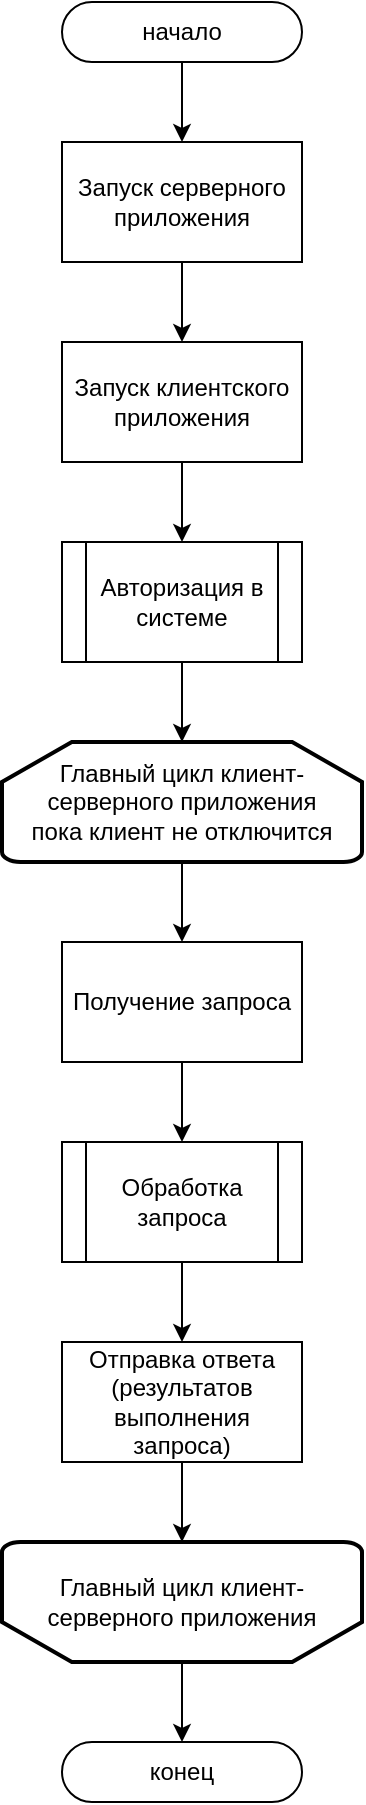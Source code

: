 <mxfile version="27.0.5" pages="3">
  <diagram name="1" id="6I5VTatfKLzJEhaPu0ef">
    <mxGraphModel dx="433" dy="670" grid="1" gridSize="10" guides="1" tooltips="1" connect="1" arrows="1" fold="1" page="1" pageScale="1" pageWidth="850" pageHeight="1100" math="0" shadow="0">
      <root>
        <mxCell id="0" />
        <mxCell id="1" parent="0" />
        <mxCell id="orGmKh004Mk4oMPVxaNo-13" value="" style="edgeStyle=orthogonalEdgeStyle;rounded=0;orthogonalLoop=1;jettySize=auto;html=1;" edge="1" parent="1" source="orGmKh004Mk4oMPVxaNo-1" target="orGmKh004Mk4oMPVxaNo-2">
          <mxGeometry relative="1" as="geometry" />
        </mxCell>
        <mxCell id="orGmKh004Mk4oMPVxaNo-1" value="начало" style="rounded=1;whiteSpace=wrap;html=1;arcSize=50;" vertex="1" parent="1">
          <mxGeometry x="360" y="50" width="120" height="30" as="geometry" />
        </mxCell>
        <mxCell id="orGmKh004Mk4oMPVxaNo-14" value="" style="edgeStyle=orthogonalEdgeStyle;rounded=0;orthogonalLoop=1;jettySize=auto;html=1;" edge="1" parent="1" source="orGmKh004Mk4oMPVxaNo-2" target="orGmKh004Mk4oMPVxaNo-3">
          <mxGeometry relative="1" as="geometry" />
        </mxCell>
        <mxCell id="orGmKh004Mk4oMPVxaNo-2" value="Запуск серверного приложения" style="rounded=0;whiteSpace=wrap;html=1;" vertex="1" parent="1">
          <mxGeometry x="360" y="120" width="120" height="60" as="geometry" />
        </mxCell>
        <mxCell id="orGmKh004Mk4oMPVxaNo-15" value="" style="edgeStyle=orthogonalEdgeStyle;rounded=0;orthogonalLoop=1;jettySize=auto;html=1;" edge="1" parent="1" source="orGmKh004Mk4oMPVxaNo-3" target="orGmKh004Mk4oMPVxaNo-5">
          <mxGeometry relative="1" as="geometry" />
        </mxCell>
        <mxCell id="orGmKh004Mk4oMPVxaNo-3" value="Запуск клиентского приложения" style="rounded=0;whiteSpace=wrap;html=1;" vertex="1" parent="1">
          <mxGeometry x="360" y="220" width="120" height="60" as="geometry" />
        </mxCell>
        <mxCell id="orGmKh004Mk4oMPVxaNo-16" value="" style="edgeStyle=orthogonalEdgeStyle;rounded=0;orthogonalLoop=1;jettySize=auto;html=1;" edge="1" parent="1" source="orGmKh004Mk4oMPVxaNo-5" target="orGmKh004Mk4oMPVxaNo-6">
          <mxGeometry relative="1" as="geometry" />
        </mxCell>
        <mxCell id="orGmKh004Mk4oMPVxaNo-5" value="Авторизация в системе" style="shape=process;whiteSpace=wrap;html=1;backgroundOutline=1;" vertex="1" parent="1">
          <mxGeometry x="360" y="320" width="120" height="60" as="geometry" />
        </mxCell>
        <mxCell id="orGmKh004Mk4oMPVxaNo-17" value="" style="edgeStyle=orthogonalEdgeStyle;rounded=0;orthogonalLoop=1;jettySize=auto;html=1;" edge="1" parent="1" source="orGmKh004Mk4oMPVxaNo-6" target="orGmKh004Mk4oMPVxaNo-7">
          <mxGeometry relative="1" as="geometry" />
        </mxCell>
        <mxCell id="orGmKh004Mk4oMPVxaNo-6" value="Главный цикл клиент-серверного приложения&lt;div&gt;пока клиент не отключится&lt;/div&gt;" style="strokeWidth=2;html=1;shape=mxgraph.flowchart.loop_limit;whiteSpace=wrap;" vertex="1" parent="1">
          <mxGeometry x="330" y="420" width="180" height="60" as="geometry" />
        </mxCell>
        <mxCell id="orGmKh004Mk4oMPVxaNo-18" value="" style="edgeStyle=orthogonalEdgeStyle;rounded=0;orthogonalLoop=1;jettySize=auto;html=1;" edge="1" parent="1" source="orGmKh004Mk4oMPVxaNo-7" target="orGmKh004Mk4oMPVxaNo-8">
          <mxGeometry relative="1" as="geometry" />
        </mxCell>
        <mxCell id="orGmKh004Mk4oMPVxaNo-7" value="Получение запроса" style="rounded=0;whiteSpace=wrap;html=1;" vertex="1" parent="1">
          <mxGeometry x="360" y="520" width="120" height="60" as="geometry" />
        </mxCell>
        <mxCell id="orGmKh004Mk4oMPVxaNo-19" value="" style="edgeStyle=orthogonalEdgeStyle;rounded=0;orthogonalLoop=1;jettySize=auto;html=1;" edge="1" parent="1" source="orGmKh004Mk4oMPVxaNo-8" target="orGmKh004Mk4oMPVxaNo-9">
          <mxGeometry relative="1" as="geometry" />
        </mxCell>
        <mxCell id="orGmKh004Mk4oMPVxaNo-8" value="Обработка запроса" style="shape=process;whiteSpace=wrap;html=1;backgroundOutline=1;" vertex="1" parent="1">
          <mxGeometry x="360" y="620" width="120" height="60" as="geometry" />
        </mxCell>
        <mxCell id="orGmKh004Mk4oMPVxaNo-20" value="" style="edgeStyle=orthogonalEdgeStyle;rounded=0;orthogonalLoop=1;jettySize=auto;html=1;" edge="1" parent="1" source="orGmKh004Mk4oMPVxaNo-9" target="orGmKh004Mk4oMPVxaNo-11">
          <mxGeometry relative="1" as="geometry" />
        </mxCell>
        <mxCell id="orGmKh004Mk4oMPVxaNo-9" value="Отправка ответа (результатов выполнения запроса)" style="rounded=0;whiteSpace=wrap;html=1;" vertex="1" parent="1">
          <mxGeometry x="360" y="720" width="120" height="60" as="geometry" />
        </mxCell>
        <mxCell id="orGmKh004Mk4oMPVxaNo-10" value="" style="strokeWidth=2;html=1;shape=mxgraph.flowchart.loop_limit;whiteSpace=wrap;rotation=-180;verticalAlign=middle;" vertex="1" parent="1">
          <mxGeometry x="330" y="820" width="180" height="60" as="geometry" />
        </mxCell>
        <mxCell id="orGmKh004Mk4oMPVxaNo-21" value="" style="edgeStyle=orthogonalEdgeStyle;rounded=0;orthogonalLoop=1;jettySize=auto;html=1;" edge="1" parent="1" source="orGmKh004Mk4oMPVxaNo-11" target="orGmKh004Mk4oMPVxaNo-12">
          <mxGeometry relative="1" as="geometry" />
        </mxCell>
        <mxCell id="orGmKh004Mk4oMPVxaNo-11" value="Главный цикл клиент-серверного приложения" style="text;html=1;align=center;verticalAlign=middle;whiteSpace=wrap;rounded=0;" vertex="1" parent="1">
          <mxGeometry x="330" y="820" width="180" height="60" as="geometry" />
        </mxCell>
        <mxCell id="orGmKh004Mk4oMPVxaNo-12" value="конец" style="rounded=1;whiteSpace=wrap;html=1;arcSize=50;" vertex="1" parent="1">
          <mxGeometry x="360" y="920" width="120" height="30" as="geometry" />
        </mxCell>
      </root>
    </mxGraphModel>
  </diagram>
  <diagram name="2" id="_Zq8dwYKqj6cQqcZEp-H">
    <mxGraphModel dx="1166" dy="1803" grid="1" gridSize="10" guides="1" tooltips="1" connect="1" arrows="1" fold="1" page="1" pageScale="1" pageWidth="850" pageHeight="1100" math="0" shadow="0">
      <root>
        <mxCell id="kQYdIMcMyQ_vbMigzs6L-0" />
        <mxCell id="kQYdIMcMyQ_vbMigzs6L-1" parent="kQYdIMcMyQ_vbMigzs6L-0" />
        <mxCell id="Ai3vFfSPBegDpQi5J3tm-2" value="" style="edgeStyle=orthogonalEdgeStyle;rounded=0;orthogonalLoop=1;jettySize=auto;html=1;" edge="1" parent="kQYdIMcMyQ_vbMigzs6L-1" source="kQYdIMcMyQ_vbMigzs6L-3" target="strbagAaxYW8DT9C4-lS-0">
          <mxGeometry relative="1" as="geometry" />
        </mxCell>
        <mxCell id="kQYdIMcMyQ_vbMigzs6L-3" value="начало" style="rounded=1;whiteSpace=wrap;html=1;arcSize=50;" vertex="1" parent="kQYdIMcMyQ_vbMigzs6L-1">
          <mxGeometry x="360" y="50" width="120" height="30" as="geometry" />
        </mxCell>
        <mxCell id="Ai3vFfSPBegDpQi5J3tm-3" value="" style="edgeStyle=orthogonalEdgeStyle;rounded=0;orthogonalLoop=1;jettySize=auto;html=1;" edge="1" parent="kQYdIMcMyQ_vbMigzs6L-1" source="strbagAaxYW8DT9C4-lS-0" target="-I8K64xeSMJFy18jfIRq-0">
          <mxGeometry relative="1" as="geometry" />
        </mxCell>
        <mxCell id="strbagAaxYW8DT9C4-lS-0" value="Ввод имени пользователя и пароля" style="shape=parallelogram;perimeter=parallelogramPerimeter;whiteSpace=wrap;html=1;fixedSize=1;" vertex="1" parent="kQYdIMcMyQ_vbMigzs6L-1">
          <mxGeometry x="360" y="120" width="120" height="60" as="geometry" />
        </mxCell>
        <mxCell id="Ai3vFfSPBegDpQi5J3tm-4" value="" style="edgeStyle=orthogonalEdgeStyle;rounded=0;orthogonalLoop=1;jettySize=auto;html=1;" edge="1" parent="kQYdIMcMyQ_vbMigzs6L-1" source="-I8K64xeSMJFy18jfIRq-0" target="-I8K64xeSMJFy18jfIRq-1">
          <mxGeometry relative="1" as="geometry" />
        </mxCell>
        <mxCell id="-I8K64xeSMJFy18jfIRq-0" value="Отправка запроса на авторизацию" style="rounded=0;whiteSpace=wrap;html=1;" vertex="1" parent="kQYdIMcMyQ_vbMigzs6L-1">
          <mxGeometry x="360" y="220" width="120" height="60" as="geometry" />
        </mxCell>
        <mxCell id="Ai3vFfSPBegDpQi5J3tm-5" value="" style="edgeStyle=orthogonalEdgeStyle;rounded=0;orthogonalLoop=1;jettySize=auto;html=1;" edge="1" parent="kQYdIMcMyQ_vbMigzs6L-1" source="-I8K64xeSMJFy18jfIRq-1" target="Ai3vFfSPBegDpQi5J3tm-0">
          <mxGeometry relative="1" as="geometry" />
        </mxCell>
        <mxCell id="-I8K64xeSMJFy18jfIRq-1" value="Подключение к БД" style="rounded=0;whiteSpace=wrap;html=1;" vertex="1" parent="kQYdIMcMyQ_vbMigzs6L-1">
          <mxGeometry x="360" y="320" width="120" height="60" as="geometry" />
        </mxCell>
        <mxCell id="Ai3vFfSPBegDpQi5J3tm-6" value="" style="edgeStyle=orthogonalEdgeStyle;rounded=0;orthogonalLoop=1;jettySize=auto;html=1;" edge="1" parent="kQYdIMcMyQ_vbMigzs6L-1" source="Ai3vFfSPBegDpQi5J3tm-0" target="Ai3vFfSPBegDpQi5J3tm-1">
          <mxGeometry relative="1" as="geometry" />
        </mxCell>
        <mxCell id="Ai3vFfSPBegDpQi5J3tm-0" value="Отправить запрос на проверку существования пользователя" style="rounded=0;whiteSpace=wrap;html=1;" vertex="1" parent="kQYdIMcMyQ_vbMigzs6L-1">
          <mxGeometry x="360" y="420" width="120" height="60" as="geometry" />
        </mxCell>
        <mxCell id="Ai3vFfSPBegDpQi5J3tm-9" style="edgeStyle=orthogonalEdgeStyle;rounded=0;orthogonalLoop=1;jettySize=auto;html=1;entryX=0.5;entryY=0;entryDx=0;entryDy=0;" edge="1" parent="kQYdIMcMyQ_vbMigzs6L-1" source="Ai3vFfSPBegDpQi5J3tm-1" target="Ai3vFfSPBegDpQi5J3tm-7">
          <mxGeometry relative="1" as="geometry" />
        </mxCell>
        <mxCell id="Ai3vFfSPBegDpQi5J3tm-51" value="Нет" style="edgeLabel;html=1;align=center;verticalAlign=middle;resizable=0;points=[];" vertex="1" connectable="0" parent="Ai3vFfSPBegDpQi5J3tm-9">
          <mxGeometry x="-0.459" y="2" relative="1" as="geometry">
            <mxPoint y="-22" as="offset" />
          </mxGeometry>
        </mxCell>
        <mxCell id="Ai3vFfSPBegDpQi5J3tm-12" style="edgeStyle=orthogonalEdgeStyle;rounded=0;orthogonalLoop=1;jettySize=auto;html=1;entryX=0.5;entryY=0;entryDx=0;entryDy=0;" edge="1" parent="kQYdIMcMyQ_vbMigzs6L-1" source="Ai3vFfSPBegDpQi5J3tm-1" target="Ai3vFfSPBegDpQi5J3tm-11">
          <mxGeometry relative="1" as="geometry" />
        </mxCell>
        <mxCell id="Ai3vFfSPBegDpQi5J3tm-50" value="Да" style="edgeLabel;html=1;align=center;verticalAlign=middle;resizable=0;points=[];" vertex="1" connectable="0" parent="Ai3vFfSPBegDpQi5J3tm-12">
          <mxGeometry x="-0.436" y="3" relative="1" as="geometry">
            <mxPoint x="-8" y="-17" as="offset" />
          </mxGeometry>
        </mxCell>
        <mxCell id="Ai3vFfSPBegDpQi5J3tm-1" value="Пользователь существует?" style="rhombus;whiteSpace=wrap;html=1;" vertex="1" parent="kQYdIMcMyQ_vbMigzs6L-1">
          <mxGeometry x="350" y="520" width="140" height="80" as="geometry" />
        </mxCell>
        <mxCell id="Ai3vFfSPBegDpQi5J3tm-10" value="" style="edgeStyle=orthogonalEdgeStyle;rounded=0;orthogonalLoop=1;jettySize=auto;html=1;" edge="1" parent="kQYdIMcMyQ_vbMigzs6L-1" source="Ai3vFfSPBegDpQi5J3tm-7" target="Ai3vFfSPBegDpQi5J3tm-8">
          <mxGeometry relative="1" as="geometry" />
        </mxCell>
        <mxCell id="Ai3vFfSPBegDpQi5J3tm-7" value="Отправить отказ в авторизации" style="rounded=0;whiteSpace=wrap;html=1;" vertex="1" parent="kQYdIMcMyQ_vbMigzs6L-1">
          <mxGeometry x="200" y="640" width="120" height="60" as="geometry" />
        </mxCell>
        <mxCell id="Ai3vFfSPBegDpQi5J3tm-49" style="edgeStyle=orthogonalEdgeStyle;rounded=0;orthogonalLoop=1;jettySize=auto;html=1;entryX=0.5;entryY=0;entryDx=0;entryDy=0;" edge="1" parent="kQYdIMcMyQ_vbMigzs6L-1" source="Ai3vFfSPBegDpQi5J3tm-8" target="Ai3vFfSPBegDpQi5J3tm-46">
          <mxGeometry relative="1" as="geometry">
            <Array as="points">
              <mxPoint x="260" y="1370" />
              <mxPoint x="420" y="1370" />
            </Array>
          </mxGeometry>
        </mxCell>
        <mxCell id="Ai3vFfSPBegDpQi5J3tm-8" value="Отобразить уведомление об ошибке пользователю" style="rounded=0;whiteSpace=wrap;html=1;" vertex="1" parent="kQYdIMcMyQ_vbMigzs6L-1">
          <mxGeometry x="200" y="740" width="120" height="60" as="geometry" />
        </mxCell>
        <mxCell id="Ai3vFfSPBegDpQi5J3tm-14" style="edgeStyle=orthogonalEdgeStyle;rounded=0;orthogonalLoop=1;jettySize=auto;html=1;entryX=0.5;entryY=0;entryDx=0;entryDy=0;" edge="1" parent="kQYdIMcMyQ_vbMigzs6L-1" source="Ai3vFfSPBegDpQi5J3tm-11" target="Ai3vFfSPBegDpQi5J3tm-13">
          <mxGeometry relative="1" as="geometry" />
        </mxCell>
        <mxCell id="Ai3vFfSPBegDpQi5J3tm-11" value="Проверить роль пользователя" style="rounded=0;whiteSpace=wrap;html=1;" vertex="1" parent="kQYdIMcMyQ_vbMigzs6L-1">
          <mxGeometry x="520" y="640" width="120" height="60" as="geometry" />
        </mxCell>
        <mxCell id="Ai3vFfSPBegDpQi5J3tm-18" style="edgeStyle=orthogonalEdgeStyle;rounded=0;orthogonalLoop=1;jettySize=auto;html=1;endArrow=none;startFill=0;" edge="1" parent="kQYdIMcMyQ_vbMigzs6L-1" source="Ai3vFfSPBegDpQi5J3tm-13">
          <mxGeometry relative="1" as="geometry">
            <mxPoint x="580" y="1290" as="targetPoint" />
          </mxGeometry>
        </mxCell>
        <mxCell id="Ai3vFfSPBegDpQi5J3tm-13" value="Роль пользователя" style="rhombus;whiteSpace=wrap;html=1;" vertex="1" parent="kQYdIMcMyQ_vbMigzs6L-1">
          <mxGeometry x="505" y="740" width="150" height="100" as="geometry" />
        </mxCell>
        <mxCell id="Ai3vFfSPBegDpQi5J3tm-15" value="" style="edgeStyle=orthogonalEdgeStyle;rounded=0;orthogonalLoop=1;jettySize=auto;html=1;" edge="1" parent="kQYdIMcMyQ_vbMigzs6L-1" source="Ai3vFfSPBegDpQi5J3tm-16" target="Ai3vFfSPBegDpQi5J3tm-17">
          <mxGeometry relative="1" as="geometry" />
        </mxCell>
        <mxCell id="Ai3vFfSPBegDpQi5J3tm-16" value="Отправить разрешение в авторизации" style="rounded=0;whiteSpace=wrap;html=1;" vertex="1" parent="kQYdIMcMyQ_vbMigzs6L-1">
          <mxGeometry x="710" y="870" width="120" height="60" as="geometry" />
        </mxCell>
        <mxCell id="Ai3vFfSPBegDpQi5J3tm-17" value="Отобразить уведомление об успешной авторизации пользователю" style="rounded=0;whiteSpace=wrap;html=1;" vertex="1" parent="kQYdIMcMyQ_vbMigzs6L-1">
          <mxGeometry x="870" y="865" width="140" height="70" as="geometry" />
        </mxCell>
        <mxCell id="Ai3vFfSPBegDpQi5J3tm-21" style="edgeStyle=orthogonalEdgeStyle;rounded=0;orthogonalLoop=1;jettySize=auto;html=1;" edge="1" parent="kQYdIMcMyQ_vbMigzs6L-1">
          <mxGeometry relative="1" as="geometry">
            <mxPoint x="580" y="899.86" as="sourcePoint" />
            <mxPoint x="710" y="899.86" as="targetPoint" />
          </mxGeometry>
        </mxCell>
        <mxCell id="Ai3vFfSPBegDpQi5J3tm-52" value="User" style="edgeLabel;html=1;align=center;verticalAlign=middle;resizable=0;points=[];" vertex="1" connectable="0" parent="Ai3vFfSPBegDpQi5J3tm-21">
          <mxGeometry x="-0.006" y="2" relative="1" as="geometry">
            <mxPoint y="-18" as="offset" />
          </mxGeometry>
        </mxCell>
        <mxCell id="Ai3vFfSPBegDpQi5J3tm-22" style="edgeStyle=orthogonalEdgeStyle;rounded=0;orthogonalLoop=1;jettySize=auto;html=1;entryX=0;entryY=0.5;entryDx=0;entryDy=0;" edge="1" parent="kQYdIMcMyQ_vbMigzs6L-1" target="Ai3vFfSPBegDpQi5J3tm-23">
          <mxGeometry relative="1" as="geometry">
            <mxPoint x="1010" y="899.58" as="sourcePoint" />
            <mxPoint x="1050" y="900" as="targetPoint" />
          </mxGeometry>
        </mxCell>
        <mxCell id="Ai3vFfSPBegDpQi5J3tm-47" style="edgeStyle=orthogonalEdgeStyle;rounded=0;orthogonalLoop=1;jettySize=auto;html=1;entryX=0.5;entryY=0;entryDx=0;entryDy=0;" edge="1" parent="kQYdIMcMyQ_vbMigzs6L-1" source="Ai3vFfSPBegDpQi5J3tm-23" target="Ai3vFfSPBegDpQi5J3tm-46">
          <mxGeometry relative="1" as="geometry">
            <Array as="points">
              <mxPoint x="1240" y="900" />
              <mxPoint x="1240" y="1360" />
              <mxPoint x="420" y="1360" />
            </Array>
          </mxGeometry>
        </mxCell>
        <mxCell id="Ai3vFfSPBegDpQi5J3tm-23" value="Перейти на экран меню пользователя" style="rounded=0;whiteSpace=wrap;html=1;" vertex="1" parent="kQYdIMcMyQ_vbMigzs6L-1">
          <mxGeometry x="1050" y="865" width="140" height="70" as="geometry" />
        </mxCell>
        <mxCell id="Ai3vFfSPBegDpQi5J3tm-24" value="" style="edgeStyle=orthogonalEdgeStyle;rounded=0;orthogonalLoop=1;jettySize=auto;html=1;" edge="1" parent="kQYdIMcMyQ_vbMigzs6L-1" source="Ai3vFfSPBegDpQi5J3tm-25" target="Ai3vFfSPBegDpQi5J3tm-26">
          <mxGeometry relative="1" as="geometry" />
        </mxCell>
        <mxCell id="Ai3vFfSPBegDpQi5J3tm-25" value="Отправить разрешение в авторизации" style="rounded=0;whiteSpace=wrap;html=1;" vertex="1" parent="kQYdIMcMyQ_vbMigzs6L-1">
          <mxGeometry x="710" y="975" width="120" height="60" as="geometry" />
        </mxCell>
        <mxCell id="Ai3vFfSPBegDpQi5J3tm-26" value="Отобразить уведомление об успешной авторизации администратору" style="rounded=0;whiteSpace=wrap;html=1;" vertex="1" parent="kQYdIMcMyQ_vbMigzs6L-1">
          <mxGeometry x="870" y="970" width="140" height="70" as="geometry" />
        </mxCell>
        <mxCell id="Ai3vFfSPBegDpQi5J3tm-27" style="edgeStyle=orthogonalEdgeStyle;rounded=0;orthogonalLoop=1;jettySize=auto;html=1;" edge="1" parent="kQYdIMcMyQ_vbMigzs6L-1">
          <mxGeometry relative="1" as="geometry">
            <mxPoint x="580" y="1004.86" as="sourcePoint" />
            <mxPoint x="710" y="1004.86" as="targetPoint" />
          </mxGeometry>
        </mxCell>
        <mxCell id="Ai3vFfSPBegDpQi5J3tm-53" value="Admin" style="edgeLabel;html=1;align=center;verticalAlign=middle;resizable=0;points=[];" vertex="1" connectable="0" parent="Ai3vFfSPBegDpQi5J3tm-27">
          <mxGeometry x="-0.173" y="-1" relative="1" as="geometry">
            <mxPoint x="6" y="-16" as="offset" />
          </mxGeometry>
        </mxCell>
        <mxCell id="Ai3vFfSPBegDpQi5J3tm-28" style="edgeStyle=orthogonalEdgeStyle;rounded=0;orthogonalLoop=1;jettySize=auto;html=1;entryX=0;entryY=0.5;entryDx=0;entryDy=0;" edge="1" parent="kQYdIMcMyQ_vbMigzs6L-1" target="Ai3vFfSPBegDpQi5J3tm-29">
          <mxGeometry relative="1" as="geometry">
            <mxPoint x="1010" y="1004.58" as="sourcePoint" />
            <mxPoint x="1050" y="1005" as="targetPoint" />
          </mxGeometry>
        </mxCell>
        <mxCell id="Ai3vFfSPBegDpQi5J3tm-48" style="edgeStyle=orthogonalEdgeStyle;rounded=0;orthogonalLoop=1;jettySize=auto;html=1;" edge="1" parent="kQYdIMcMyQ_vbMigzs6L-1" source="Ai3vFfSPBegDpQi5J3tm-29">
          <mxGeometry relative="1" as="geometry">
            <mxPoint x="1240" y="1005" as="targetPoint" />
          </mxGeometry>
        </mxCell>
        <mxCell id="Ai3vFfSPBegDpQi5J3tm-29" value="Перейти на экран меню администратора" style="rounded=0;whiteSpace=wrap;html=1;" vertex="1" parent="kQYdIMcMyQ_vbMigzs6L-1">
          <mxGeometry x="1050" y="970" width="140" height="70" as="geometry" />
        </mxCell>
        <mxCell id="Ai3vFfSPBegDpQi5J3tm-30" value="" style="edgeStyle=orthogonalEdgeStyle;rounded=0;orthogonalLoop=1;jettySize=auto;html=1;" edge="1" parent="kQYdIMcMyQ_vbMigzs6L-1" source="Ai3vFfSPBegDpQi5J3tm-31" target="Ai3vFfSPBegDpQi5J3tm-32">
          <mxGeometry relative="1" as="geometry" />
        </mxCell>
        <mxCell id="Ai3vFfSPBegDpQi5J3tm-31" value="Отправить отказ в авторизации" style="rounded=0;whiteSpace=wrap;html=1;" vertex="1" parent="kQYdIMcMyQ_vbMigzs6L-1">
          <mxGeometry x="710" y="1075" width="120" height="60" as="geometry" />
        </mxCell>
        <mxCell id="Ai3vFfSPBegDpQi5J3tm-32" value="Отобразить уведомление об ожидании подтверждения со стороны администратора" style="rounded=0;whiteSpace=wrap;html=1;" vertex="1" parent="kQYdIMcMyQ_vbMigzs6L-1">
          <mxGeometry x="870" y="1065" width="150" height="80" as="geometry" />
        </mxCell>
        <mxCell id="Ai3vFfSPBegDpQi5J3tm-33" style="edgeStyle=orthogonalEdgeStyle;rounded=0;orthogonalLoop=1;jettySize=auto;html=1;" edge="1" parent="kQYdIMcMyQ_vbMigzs6L-1">
          <mxGeometry relative="1" as="geometry">
            <mxPoint x="580" y="1104.86" as="sourcePoint" />
            <mxPoint x="710" y="1104.86" as="targetPoint" />
          </mxGeometry>
        </mxCell>
        <mxCell id="Ai3vFfSPBegDpQi5J3tm-54" value="Waiting" style="edgeLabel;html=1;align=center;verticalAlign=middle;resizable=0;points=[];" vertex="1" connectable="0" parent="Ai3vFfSPBegDpQi5J3tm-33">
          <mxGeometry x="0.106" relative="1" as="geometry">
            <mxPoint x="-12" y="-15" as="offset" />
          </mxGeometry>
        </mxCell>
        <mxCell id="Ai3vFfSPBegDpQi5J3tm-34" style="edgeStyle=orthogonalEdgeStyle;rounded=0;orthogonalLoop=1;jettySize=auto;html=1;exitX=1;exitY=0.5;exitDx=0;exitDy=0;" edge="1" parent="kQYdIMcMyQ_vbMigzs6L-1" source="Ai3vFfSPBegDpQi5J3tm-32">
          <mxGeometry relative="1" as="geometry">
            <mxPoint x="1020" y="1104.58" as="sourcePoint" />
            <mxPoint x="1240" y="1105" as="targetPoint" />
          </mxGeometry>
        </mxCell>
        <mxCell id="Ai3vFfSPBegDpQi5J3tm-36" value="" style="edgeStyle=orthogonalEdgeStyle;rounded=0;orthogonalLoop=1;jettySize=auto;html=1;" edge="1" parent="kQYdIMcMyQ_vbMigzs6L-1" source="Ai3vFfSPBegDpQi5J3tm-37" target="Ai3vFfSPBegDpQi5J3tm-38">
          <mxGeometry relative="1" as="geometry" />
        </mxCell>
        <mxCell id="Ai3vFfSPBegDpQi5J3tm-37" value="Отправить отказ в авторизации" style="rounded=0;whiteSpace=wrap;html=1;" vertex="1" parent="kQYdIMcMyQ_vbMigzs6L-1">
          <mxGeometry x="710" y="1170" width="120" height="60" as="geometry" />
        </mxCell>
        <mxCell id="Ai3vFfSPBegDpQi5J3tm-38" value="Отобразить уведомление о блокировке пользователя" style="rounded=0;whiteSpace=wrap;html=1;" vertex="1" parent="kQYdIMcMyQ_vbMigzs6L-1">
          <mxGeometry x="870" y="1170" width="150" height="60" as="geometry" />
        </mxCell>
        <mxCell id="Ai3vFfSPBegDpQi5J3tm-39" style="edgeStyle=orthogonalEdgeStyle;rounded=0;orthogonalLoop=1;jettySize=auto;html=1;" edge="1" parent="kQYdIMcMyQ_vbMigzs6L-1">
          <mxGeometry relative="1" as="geometry">
            <mxPoint x="580" y="1199.86" as="sourcePoint" />
            <mxPoint x="710" y="1199.86" as="targetPoint" />
          </mxGeometry>
        </mxCell>
        <mxCell id="Ai3vFfSPBegDpQi5J3tm-55" value="Blocked" style="edgeLabel;html=1;align=center;verticalAlign=middle;resizable=0;points=[];" vertex="1" connectable="0" parent="Ai3vFfSPBegDpQi5J3tm-39">
          <mxGeometry x="-0.08" y="1" relative="1" as="geometry">
            <mxPoint y="-9" as="offset" />
          </mxGeometry>
        </mxCell>
        <mxCell id="Ai3vFfSPBegDpQi5J3tm-40" style="edgeStyle=orthogonalEdgeStyle;rounded=0;orthogonalLoop=1;jettySize=auto;html=1;exitX=1;exitY=0.5;exitDx=0;exitDy=0;" edge="1" parent="kQYdIMcMyQ_vbMigzs6L-1" source="Ai3vFfSPBegDpQi5J3tm-38">
          <mxGeometry relative="1" as="geometry">
            <mxPoint x="1020" y="1199.58" as="sourcePoint" />
            <mxPoint x="1240" y="1200" as="targetPoint" />
          </mxGeometry>
        </mxCell>
        <mxCell id="Ai3vFfSPBegDpQi5J3tm-41" value="" style="edgeStyle=orthogonalEdgeStyle;rounded=0;orthogonalLoop=1;jettySize=auto;html=1;" edge="1" parent="kQYdIMcMyQ_vbMigzs6L-1" source="Ai3vFfSPBegDpQi5J3tm-42" target="Ai3vFfSPBegDpQi5J3tm-43">
          <mxGeometry relative="1" as="geometry" />
        </mxCell>
        <mxCell id="Ai3vFfSPBegDpQi5J3tm-42" value="Отправить отказ в авторизации" style="rounded=0;whiteSpace=wrap;html=1;" vertex="1" parent="kQYdIMcMyQ_vbMigzs6L-1">
          <mxGeometry x="710" y="1260" width="120" height="60" as="geometry" />
        </mxCell>
        <mxCell id="Ai3vFfSPBegDpQi5J3tm-43" value="Отобразить уведомление об ошибке" style="rounded=0;whiteSpace=wrap;html=1;" vertex="1" parent="kQYdIMcMyQ_vbMigzs6L-1">
          <mxGeometry x="870" y="1260" width="150" height="60" as="geometry" />
        </mxCell>
        <mxCell id="Ai3vFfSPBegDpQi5J3tm-44" style="edgeStyle=orthogonalEdgeStyle;rounded=0;orthogonalLoop=1;jettySize=auto;html=1;" edge="1" parent="kQYdIMcMyQ_vbMigzs6L-1">
          <mxGeometry relative="1" as="geometry">
            <mxPoint x="580" y="1289.86" as="sourcePoint" />
            <mxPoint x="710" y="1289.86" as="targetPoint" />
          </mxGeometry>
        </mxCell>
        <mxCell id="Ai3vFfSPBegDpQi5J3tm-56" value="default" style="edgeLabel;html=1;align=center;verticalAlign=middle;resizable=0;points=[];" vertex="1" connectable="0" parent="Ai3vFfSPBegDpQi5J3tm-44">
          <mxGeometry x="-0.034" y="3" relative="1" as="geometry">
            <mxPoint x="-3" y="-7" as="offset" />
          </mxGeometry>
        </mxCell>
        <mxCell id="Ai3vFfSPBegDpQi5J3tm-45" style="edgeStyle=orthogonalEdgeStyle;rounded=0;orthogonalLoop=1;jettySize=auto;html=1;exitX=1;exitY=0.5;exitDx=0;exitDy=0;" edge="1" parent="kQYdIMcMyQ_vbMigzs6L-1" source="Ai3vFfSPBegDpQi5J3tm-43">
          <mxGeometry relative="1" as="geometry">
            <mxPoint x="1020" y="1289.58" as="sourcePoint" />
            <mxPoint x="1240" y="1290" as="targetPoint" />
          </mxGeometry>
        </mxCell>
        <mxCell id="Ai3vFfSPBegDpQi5J3tm-46" value="конец" style="rounded=1;whiteSpace=wrap;html=1;arcSize=50;" vertex="1" parent="kQYdIMcMyQ_vbMigzs6L-1">
          <mxGeometry x="360" y="1400" width="120" height="30" as="geometry" />
        </mxCell>
      </root>
    </mxGraphModel>
  </diagram>
  <diagram name="3" id="pbGlbWBn96q_le84FqIi">
    <mxGraphModel dx="948" dy="1465" grid="1" gridSize="10" guides="1" tooltips="1" connect="1" arrows="1" fold="1" page="1" pageScale="1" pageWidth="850" pageHeight="1100" math="0" shadow="0">
      <root>
        <mxCell id="HKM0vCt-vOBULifc1-FC-0" />
        <mxCell id="HKM0vCt-vOBULifc1-FC-1" parent="HKM0vCt-vOBULifc1-FC-0" />
        <mxCell id="HKM0vCt-vOBULifc1-FC-2" value="" style="edgeStyle=orthogonalEdgeStyle;rounded=0;orthogonalLoop=1;jettySize=auto;html=1;" edge="1" parent="HKM0vCt-vOBULifc1-FC-1" source="HKM0vCt-vOBULifc1-FC-3" target="HKM0vCt-vOBULifc1-FC-5">
          <mxGeometry relative="1" as="geometry" />
        </mxCell>
        <mxCell id="HKM0vCt-vOBULifc1-FC-3" value="начало" style="rounded=1;whiteSpace=wrap;html=1;arcSize=50;" vertex="1" parent="HKM0vCt-vOBULifc1-FC-1">
          <mxGeometry x="360" y="50" width="120" height="30" as="geometry" />
        </mxCell>
        <mxCell id="HKM0vCt-vOBULifc1-FC-4" value="" style="edgeStyle=orthogonalEdgeStyle;rounded=0;orthogonalLoop=1;jettySize=auto;html=1;" edge="1" parent="HKM0vCt-vOBULifc1-FC-1" source="HKM0vCt-vOBULifc1-FC-5" target="HKM0vCt-vOBULifc1-FC-7">
          <mxGeometry relative="1" as="geometry" />
        </mxCell>
        <mxCell id="HKM0vCt-vOBULifc1-FC-5" value="Ввод данных, необходимых для покупки акций" style="shape=parallelogram;perimeter=parallelogramPerimeter;whiteSpace=wrap;html=1;fixedSize=1;" vertex="1" parent="HKM0vCt-vOBULifc1-FC-1">
          <mxGeometry x="360" y="120" width="120" height="60" as="geometry" />
        </mxCell>
        <mxCell id="HKM0vCt-vOBULifc1-FC-6" value="" style="edgeStyle=orthogonalEdgeStyle;rounded=0;orthogonalLoop=1;jettySize=auto;html=1;" edge="1" parent="HKM0vCt-vOBULifc1-FC-1" source="HKM0vCt-vOBULifc1-FC-7" target="HKM0vCt-vOBULifc1-FC-9">
          <mxGeometry relative="1" as="geometry" />
        </mxCell>
        <mxCell id="HKM0vCt-vOBULifc1-FC-7" value="Отправка запроса на покупку акций" style="rounded=0;whiteSpace=wrap;html=1;" vertex="1" parent="HKM0vCt-vOBULifc1-FC-1">
          <mxGeometry x="360" y="220" width="120" height="60" as="geometry" />
        </mxCell>
        <mxCell id="HKM0vCt-vOBULifc1-FC-8" value="" style="edgeStyle=orthogonalEdgeStyle;rounded=0;orthogonalLoop=1;jettySize=auto;html=1;" edge="1" parent="HKM0vCt-vOBULifc1-FC-1" source="HKM0vCt-vOBULifc1-FC-9" target="HKM0vCt-vOBULifc1-FC-11">
          <mxGeometry relative="1" as="geometry" />
        </mxCell>
        <mxCell id="HKM0vCt-vOBULifc1-FC-9" value="Подключение к БД" style="rounded=0;whiteSpace=wrap;html=1;" vertex="1" parent="HKM0vCt-vOBULifc1-FC-1">
          <mxGeometry x="360" y="320" width="120" height="60" as="geometry" />
        </mxCell>
        <mxCell id="HKM0vCt-vOBULifc1-FC-10" value="" style="edgeStyle=orthogonalEdgeStyle;rounded=0;orthogonalLoop=1;jettySize=auto;html=1;" edge="1" parent="HKM0vCt-vOBULifc1-FC-1" source="HKM0vCt-vOBULifc1-FC-11" target="HKM0vCt-vOBULifc1-FC-16">
          <mxGeometry relative="1" as="geometry" />
        </mxCell>
        <mxCell id="HKM0vCt-vOBULifc1-FC-11" value="Проверить верность транзакции" style="rounded=0;whiteSpace=wrap;html=1;" vertex="1" parent="HKM0vCt-vOBULifc1-FC-1">
          <mxGeometry x="360" y="420" width="120" height="60" as="geometry" />
        </mxCell>
        <mxCell id="HKM0vCt-vOBULifc1-FC-12" style="edgeStyle=orthogonalEdgeStyle;rounded=0;orthogonalLoop=1;jettySize=auto;html=1;entryX=0.5;entryY=0;entryDx=0;entryDy=0;" edge="1" parent="HKM0vCt-vOBULifc1-FC-1" source="HKM0vCt-vOBULifc1-FC-16" target="HKM0vCt-vOBULifc1-FC-18">
          <mxGeometry relative="1" as="geometry">
            <Array as="points">
              <mxPoint x="270" y="570" />
            </Array>
          </mxGeometry>
        </mxCell>
        <mxCell id="HKM0vCt-vOBULifc1-FC-13" value="Нет" style="edgeLabel;html=1;align=center;verticalAlign=middle;resizable=0;points=[];" vertex="1" connectable="0" parent="HKM0vCt-vOBULifc1-FC-12">
          <mxGeometry x="-0.459" y="2" relative="1" as="geometry">
            <mxPoint x="28" y="-43" as="offset" />
          </mxGeometry>
        </mxCell>
        <mxCell id="HKM0vCt-vOBULifc1-FC-14" style="edgeStyle=orthogonalEdgeStyle;rounded=0;orthogonalLoop=1;jettySize=auto;html=1;entryX=0.5;entryY=0;entryDx=0;entryDy=0;" edge="1" parent="HKM0vCt-vOBULifc1-FC-1" source="HKM0vCt-vOBULifc1-FC-16" target="HKM0vCt-vOBULifc1-FC-22">
          <mxGeometry relative="1" as="geometry" />
        </mxCell>
        <mxCell id="HKM0vCt-vOBULifc1-FC-15" value="Да" style="edgeLabel;html=1;align=center;verticalAlign=middle;resizable=0;points=[];" vertex="1" connectable="0" parent="HKM0vCt-vOBULifc1-FC-14">
          <mxGeometry x="-0.436" y="3" relative="1" as="geometry">
            <mxPoint x="-8" y="-17" as="offset" />
          </mxGeometry>
        </mxCell>
        <mxCell id="HKM0vCt-vOBULifc1-FC-16" value="Достаточно ли&lt;div&gt;в системе свободных для&lt;div&gt;покупки акций?&lt;/div&gt;&lt;/div&gt;" style="rhombus;whiteSpace=wrap;html=1;" vertex="1" parent="HKM0vCt-vOBULifc1-FC-1">
          <mxGeometry x="330" y="520" width="180" height="100" as="geometry" />
        </mxCell>
        <mxCell id="HKM0vCt-vOBULifc1-FC-17" value="" style="edgeStyle=orthogonalEdgeStyle;rounded=0;orthogonalLoop=1;jettySize=auto;html=1;" edge="1" parent="HKM0vCt-vOBULifc1-FC-1" source="HKM0vCt-vOBULifc1-FC-18" target="HKM0vCt-vOBULifc1-FC-20">
          <mxGeometry relative="1" as="geometry" />
        </mxCell>
        <mxCell id="HKM0vCt-vOBULifc1-FC-18" value="Отправить отказ в покупке" style="rounded=0;whiteSpace=wrap;html=1;" vertex="1" parent="HKM0vCt-vOBULifc1-FC-1">
          <mxGeometry x="210" y="820" width="120" height="60" as="geometry" />
        </mxCell>
        <mxCell id="HKM0vCt-vOBULifc1-FC-19" style="edgeStyle=orthogonalEdgeStyle;rounded=0;orthogonalLoop=1;jettySize=auto;html=1;entryX=0.5;entryY=0;entryDx=0;entryDy=0;" edge="1" parent="HKM0vCt-vOBULifc1-FC-1" source="HKM0vCt-vOBULifc1-FC-20" target="HKM0vCt-vOBULifc1-FC-59">
          <mxGeometry relative="1" as="geometry">
            <Array as="points">
              <mxPoint x="260" y="1190" />
              <mxPoint x="420" y="1190" />
            </Array>
          </mxGeometry>
        </mxCell>
        <mxCell id="HKM0vCt-vOBULifc1-FC-20" value="Отобразить уведомление об ошибке пользователю" style="rounded=0;whiteSpace=wrap;html=1;" vertex="1" parent="HKM0vCt-vOBULifc1-FC-1">
          <mxGeometry x="210" y="920" width="120" height="60" as="geometry" />
        </mxCell>
        <mxCell id="HKM0vCt-vOBULifc1-FC-21" style="edgeStyle=orthogonalEdgeStyle;rounded=0;orthogonalLoop=1;jettySize=auto;html=1;entryX=0.5;entryY=0;entryDx=0;entryDy=0;" edge="1" parent="HKM0vCt-vOBULifc1-FC-1" source="HKM0vCt-vOBULifc1-FC-22">
          <mxGeometry relative="1" as="geometry">
            <mxPoint x="610" y="750" as="targetPoint" />
          </mxGeometry>
        </mxCell>
        <mxCell id="HKM0vCt-vOBULifc1-FC-22" value="Проверить баланс пользователя" style="rounded=0;whiteSpace=wrap;html=1;" vertex="1" parent="HKM0vCt-vOBULifc1-FC-1">
          <mxGeometry x="550" y="650" width="120" height="60" as="geometry" />
        </mxCell>
        <mxCell id="HKM0vCt-vOBULifc1-FC-59" value="конец" style="rounded=1;whiteSpace=wrap;html=1;arcSize=50;" vertex="1" parent="HKM0vCt-vOBULifc1-FC-1">
          <mxGeometry x="360" y="1250" width="120" height="30" as="geometry" />
        </mxCell>
        <mxCell id="kVf_2Ggjs7cjOdCB4I6f-3" style="edgeStyle=orthogonalEdgeStyle;rounded=0;orthogonalLoop=1;jettySize=auto;html=1;entryX=0.5;entryY=0;entryDx=0;entryDy=0;" edge="1" parent="HKM0vCt-vOBULifc1-FC-1" source="kVf_2Ggjs7cjOdCB4I6f-1" target="HKM0vCt-vOBULifc1-FC-18">
          <mxGeometry relative="1" as="geometry" />
        </mxCell>
        <mxCell id="kVf_2Ggjs7cjOdCB4I6f-7" style="edgeStyle=orthogonalEdgeStyle;rounded=0;orthogonalLoop=1;jettySize=auto;html=1;entryX=0.5;entryY=0;entryDx=0;entryDy=0;" edge="1" parent="HKM0vCt-vOBULifc1-FC-1" source="kVf_2Ggjs7cjOdCB4I6f-1" target="kVf_2Ggjs7cjOdCB4I6f-5">
          <mxGeometry relative="1" as="geometry" />
        </mxCell>
        <mxCell id="kVf_2Ggjs7cjOdCB4I6f-1" value="Достаточно ли&lt;div&gt;средств&amp;nbsp;&lt;span style=&quot;background-color: transparent; color: light-dark(rgb(0, 0, 0), rgb(255, 255, 255));&quot;&gt;на&amp;nbsp;&lt;/span&gt;&lt;span style=&quot;background-color: transparent; color: light-dark(rgb(0, 0, 0), rgb(255, 255, 255));&quot;&gt;балансе&lt;/span&gt;&lt;/div&gt;&lt;div&gt;&lt;div&gt;пользователя?&lt;/div&gt;&lt;/div&gt;" style="rhombus;whiteSpace=wrap;html=1;" vertex="1" parent="HKM0vCt-vOBULifc1-FC-1">
          <mxGeometry x="520" y="750" width="180" height="100" as="geometry" />
        </mxCell>
        <mxCell id="kVf_2Ggjs7cjOdCB4I6f-4" value="Нет" style="edgeLabel;html=1;align=center;verticalAlign=middle;resizable=0;points=[];" vertex="1" connectable="0" parent="HKM0vCt-vOBULifc1-FC-1">
          <mxGeometry x="410" y="600.002" as="geometry">
            <mxPoint x="272" y="179" as="offset" />
          </mxGeometry>
        </mxCell>
        <mxCell id="376mEc4Xbfq_qZDrMjaU-2" value="" style="edgeStyle=orthogonalEdgeStyle;rounded=0;orthogonalLoop=1;jettySize=auto;html=1;" edge="1" parent="HKM0vCt-vOBULifc1-FC-1" source="kVf_2Ggjs7cjOdCB4I6f-5" target="376mEc4Xbfq_qZDrMjaU-0">
          <mxGeometry relative="1" as="geometry" />
        </mxCell>
        <mxCell id="kVf_2Ggjs7cjOdCB4I6f-5" value="Отправить разрешение на покупку" style="rounded=0;whiteSpace=wrap;html=1;" vertex="1" parent="HKM0vCt-vOBULifc1-FC-1">
          <mxGeometry x="740" y="830" width="120" height="60" as="geometry" />
        </mxCell>
        <mxCell id="376mEc4Xbfq_qZDrMjaU-5" style="edgeStyle=orthogonalEdgeStyle;rounded=0;orthogonalLoop=1;jettySize=auto;html=1;entryX=0.5;entryY=0;entryDx=0;entryDy=0;" edge="1" parent="HKM0vCt-vOBULifc1-FC-1" source="kVf_2Ggjs7cjOdCB4I6f-6" target="HKM0vCt-vOBULifc1-FC-59">
          <mxGeometry relative="1" as="geometry">
            <Array as="points">
              <mxPoint x="800" y="1210" />
              <mxPoint x="420" y="1210" />
            </Array>
          </mxGeometry>
        </mxCell>
        <mxCell id="kVf_2Ggjs7cjOdCB4I6f-6" value="Отобразить уведомление о покупке пользователю" style="rounded=0;whiteSpace=wrap;html=1;" vertex="1" parent="HKM0vCt-vOBULifc1-FC-1">
          <mxGeometry x="740" y="1130" width="120" height="60" as="geometry" />
        </mxCell>
        <mxCell id="376mEc4Xbfq_qZDrMjaU-3" value="" style="edgeStyle=orthogonalEdgeStyle;rounded=0;orthogonalLoop=1;jettySize=auto;html=1;" edge="1" parent="HKM0vCt-vOBULifc1-FC-1" source="376mEc4Xbfq_qZDrMjaU-0" target="376mEc4Xbfq_qZDrMjaU-1">
          <mxGeometry relative="1" as="geometry" />
        </mxCell>
        <mxCell id="376mEc4Xbfq_qZDrMjaU-0" value="Обновить баланс" style="rounded=0;whiteSpace=wrap;html=1;" vertex="1" parent="HKM0vCt-vOBULifc1-FC-1">
          <mxGeometry x="740" y="930" width="120" height="60" as="geometry" />
        </mxCell>
        <mxCell id="376mEc4Xbfq_qZDrMjaU-4" value="" style="edgeStyle=orthogonalEdgeStyle;rounded=0;orthogonalLoop=1;jettySize=auto;html=1;" edge="1" parent="HKM0vCt-vOBULifc1-FC-1" source="376mEc4Xbfq_qZDrMjaU-1" target="kVf_2Ggjs7cjOdCB4I6f-6">
          <mxGeometry relative="1" as="geometry" />
        </mxCell>
        <mxCell id="376mEc4Xbfq_qZDrMjaU-1" value="Обновить портфолио" style="rounded=0;whiteSpace=wrap;html=1;" vertex="1" parent="HKM0vCt-vOBULifc1-FC-1">
          <mxGeometry x="740" y="1030" width="120" height="60" as="geometry" />
        </mxCell>
      </root>
    </mxGraphModel>
  </diagram>
</mxfile>
